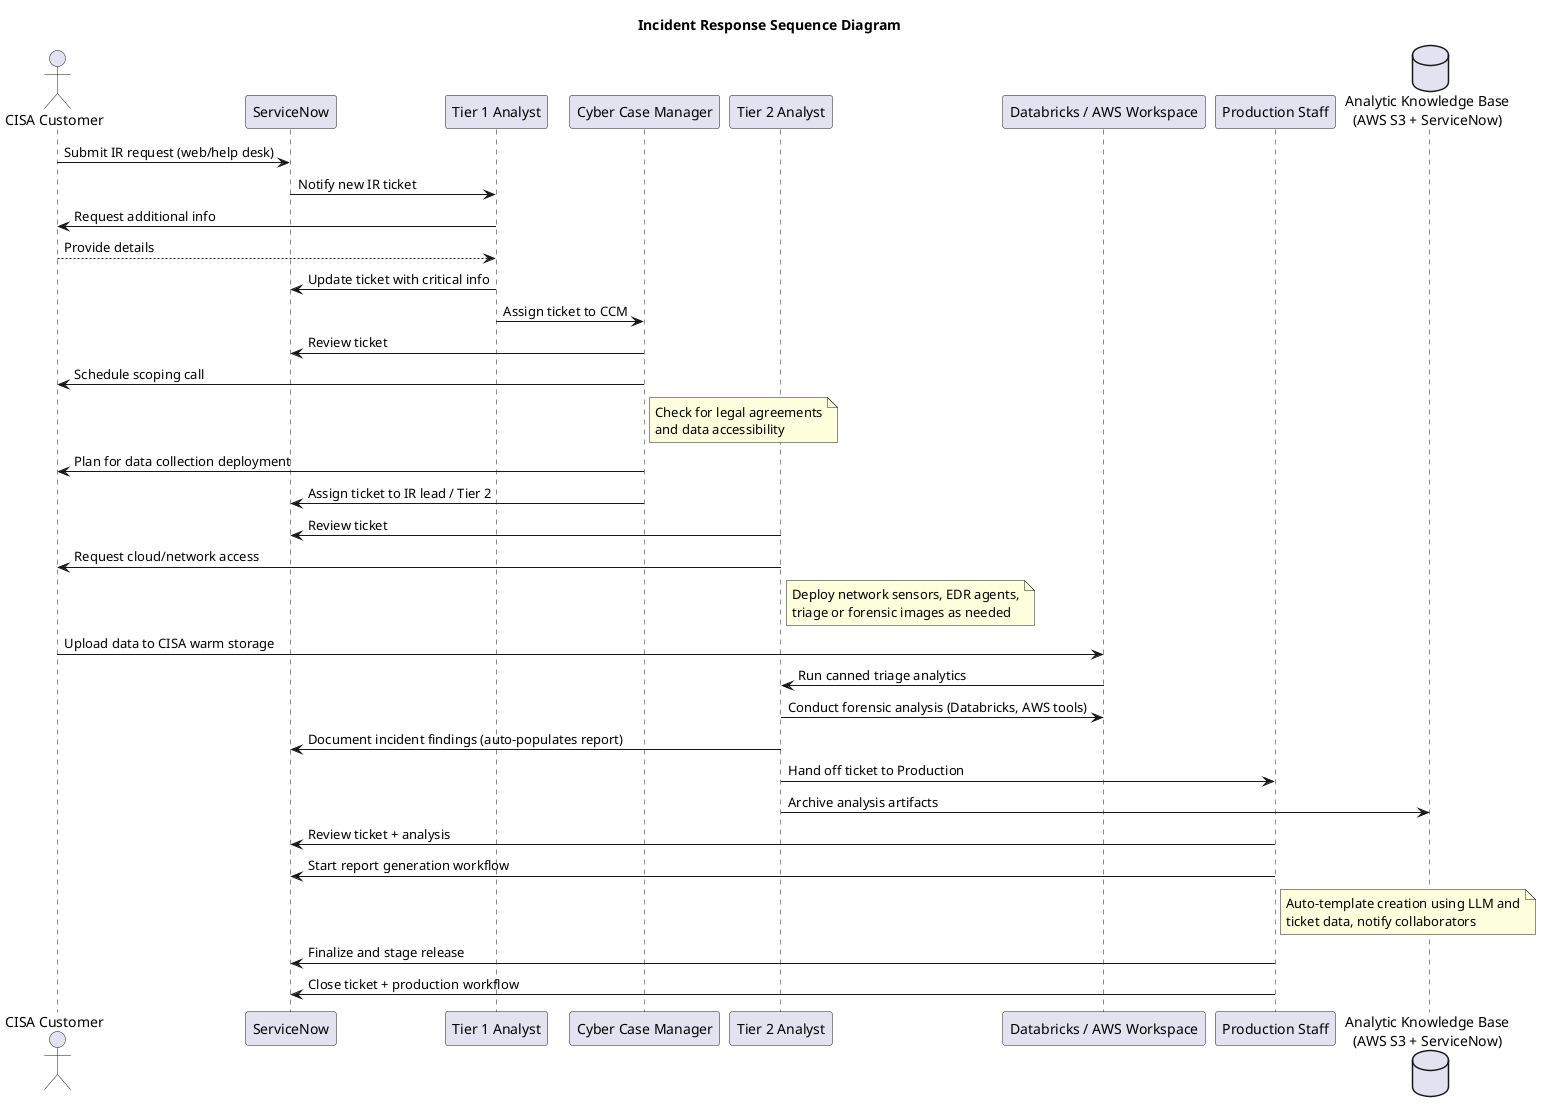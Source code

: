 @startuml
	title Incident Response Sequence Diagram
	
	actor "CISA Customer" as Customer
	participant "ServiceNow" as SN
	participant "Tier 1 Analyst" as T1
	participant "Cyber Case Manager" as CCM
	participant "Tier 2 Analyst" as T2
	participant "Databricks / AWS Workspace" as Analysis
	participant "Production Staff" as Prod
	database "Analytic Knowledge Base\n(AWS S3 + ServiceNow)" as AKB
	
	' Step 1: Ticket Creation
	Customer -> SN : Submit IR request (web/help desk)
	SN -> T1 : Notify new IR ticket
	
	' Step 2: T1 collects information
	T1 -> Customer : Request additional info
	Customer --> T1 : Provide details
	T1 -> SN : Update ticket with critical info
	T1 -> CCM : Assign ticket to CCM
	
	' Step 3: CCM scoping
	CCM -> SN : Review ticket
	CCM -> Customer : Schedule scoping call
	note right of CCM
	Check for legal agreements
	and data accessibility
	end note
	
	' Step 4: If active intrusion
	CCM -> Customer : Plan for data collection deployment
	CCM -> SN : Assign ticket to IR lead / Tier 2
	
	' Step 5: Tier 2 Analysis
	T2 -> SN : Review ticket
	T2 -> Customer : Request cloud/network access
	note right of T2
	Deploy network sensors, EDR agents,
	triage or forensic images as needed
	end note
	
	Customer -> Analysis : Upload data to CISA warm storage
	Analysis -> T2 : Run canned triage analytics
	T2 -> Analysis : Conduct forensic analysis (Databricks, AWS tools)
	T2 -> SN : Document incident findings (auto-populates report)
	T2 -> Prod : Hand off ticket to Production
	T2 -> AKB : Archive analysis artifacts
	
	' Step 6: Production Workflow
	Prod -> SN : Review ticket + analysis
	Prod -> SN : Start report generation workflow
	note right of Prod
	Auto-template creation using LLM and
	ticket data, notify collaborators
	end note
	Prod -> SN : Finalize and stage release
	Prod -> SN : Close ticket + production workflow

@enduml
